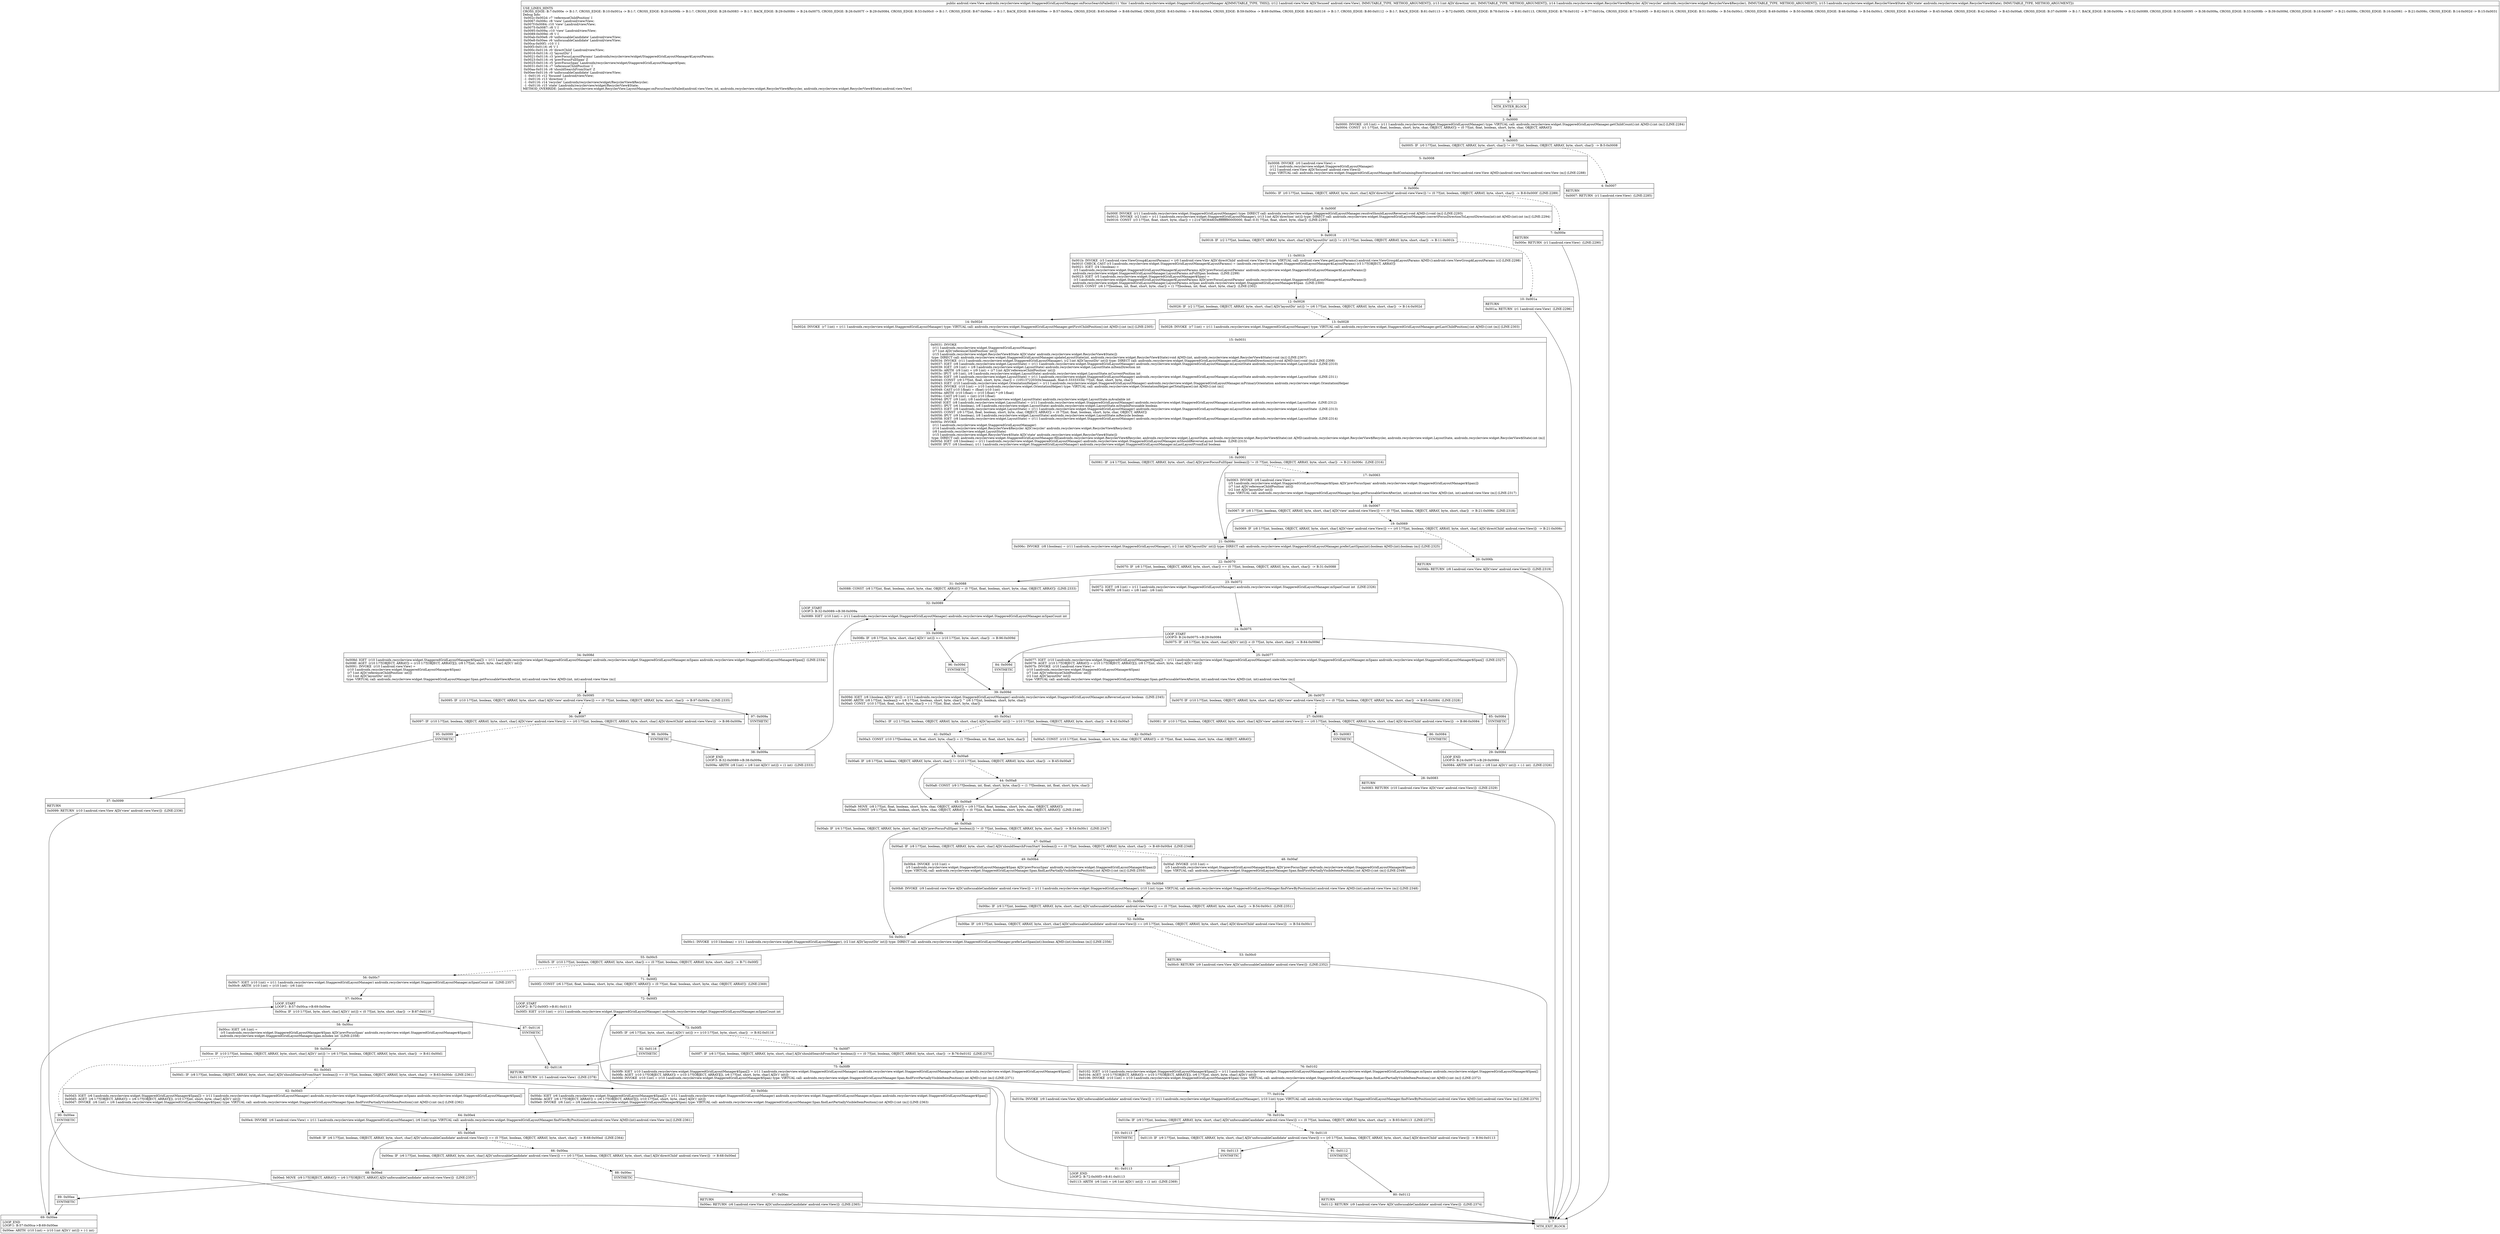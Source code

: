 digraph "CFG forandroidx.recyclerview.widget.StaggeredGridLayoutManager.onFocusSearchFailed(Landroid\/view\/View;ILandroidx\/recyclerview\/widget\/RecyclerView$Recycler;Landroidx\/recyclerview\/widget\/RecyclerView$State;)Landroid\/view\/View;" {
Node_0 [shape=record,label="{0\:\ ?|MTH_ENTER_BLOCK\l}"];
Node_2 [shape=record,label="{2\:\ 0x0000|0x0000: INVOKE  (r0 I:int) = (r11 I:androidx.recyclerview.widget.StaggeredGridLayoutManager) type: VIRTUAL call: androidx.recyclerview.widget.StaggeredGridLayoutManager.getChildCount():int A[MD:():int (m)] (LINE:2284)\l0x0004: CONST  (r1 I:??[int, float, boolean, short, byte, char, OBJECT, ARRAY]) = (0 ??[int, float, boolean, short, byte, char, OBJECT, ARRAY]) \l}"];
Node_3 [shape=record,label="{3\:\ 0x0005|0x0005: IF  (r0 I:??[int, boolean, OBJECT, ARRAY, byte, short, char]) != (0 ??[int, boolean, OBJECT, ARRAY, byte, short, char])  \-\> B:5:0x0008 \l}"];
Node_4 [shape=record,label="{4\:\ 0x0007|RETURN\l|0x0007: RETURN  (r1 I:android.view.View)  (LINE:2285)\l}"];
Node_1 [shape=record,label="{1\:\ ?|MTH_EXIT_BLOCK\l}"];
Node_5 [shape=record,label="{5\:\ 0x0008|0x0008: INVOKE  (r0 I:android.view.View) = \l  (r11 I:androidx.recyclerview.widget.StaggeredGridLayoutManager)\l  (r12 I:android.view.View A[D('focused' android.view.View)])\l type: VIRTUAL call: androidx.recyclerview.widget.StaggeredGridLayoutManager.findContainingItemView(android.view.View):android.view.View A[MD:(android.view.View):android.view.View (m)] (LINE:2288)\l}"];
Node_6 [shape=record,label="{6\:\ 0x000c|0x000c: IF  (r0 I:??[int, boolean, OBJECT, ARRAY, byte, short, char] A[D('directChild' android.view.View)]) != (0 ??[int, boolean, OBJECT, ARRAY, byte, short, char])  \-\> B:8:0x000f  (LINE:2289)\l}"];
Node_7 [shape=record,label="{7\:\ 0x000e|RETURN\l|0x000e: RETURN  (r1 I:android.view.View)  (LINE:2290)\l}"];
Node_8 [shape=record,label="{8\:\ 0x000f|0x000f: INVOKE  (r11 I:androidx.recyclerview.widget.StaggeredGridLayoutManager) type: DIRECT call: androidx.recyclerview.widget.StaggeredGridLayoutManager.resolveShouldLayoutReverse():void A[MD:():void (m)] (LINE:2293)\l0x0012: INVOKE  (r2 I:int) = (r11 I:androidx.recyclerview.widget.StaggeredGridLayoutManager), (r13 I:int A[D('direction' int)]) type: DIRECT call: androidx.recyclerview.widget.StaggeredGridLayoutManager.convertFocusDirectionToLayoutDirection(int):int A[MD:(int):int (m)] (LINE:2294)\l0x0016: CONST  (r3 I:??[int, float, short, byte, char]) = (\-2147483648(0xffffffff80000000, float:\-0.0) ??[int, float, short, byte, char])  (LINE:2295)\l}"];
Node_9 [shape=record,label="{9\:\ 0x0018|0x0018: IF  (r2 I:??[int, boolean, OBJECT, ARRAY, byte, short, char] A[D('layoutDir' int)]) != (r3 I:??[int, boolean, OBJECT, ARRAY, byte, short, char])  \-\> B:11:0x001b \l}"];
Node_10 [shape=record,label="{10\:\ 0x001a|RETURN\l|0x001a: RETURN  (r1 I:android.view.View)  (LINE:2296)\l}"];
Node_11 [shape=record,label="{11\:\ 0x001b|0x001b: INVOKE  (r3 I:android.view.ViewGroup$LayoutParams) = (r0 I:android.view.View A[D('directChild' android.view.View)]) type: VIRTUAL call: android.view.View.getLayoutParams():android.view.ViewGroup$LayoutParams A[MD:():android.view.ViewGroup$LayoutParams (c)] (LINE:2298)\l0x001f: CHECK_CAST (r3 I:androidx.recyclerview.widget.StaggeredGridLayoutManager$LayoutParams) = (androidx.recyclerview.widget.StaggeredGridLayoutManager$LayoutParams) (r3 I:??[OBJECT, ARRAY]) \l0x0021: IGET  (r4 I:boolean) = \l  (r3 I:androidx.recyclerview.widget.StaggeredGridLayoutManager$LayoutParams A[D('prevFocusLayoutParams' androidx.recyclerview.widget.StaggeredGridLayoutManager$LayoutParams)])\l androidx.recyclerview.widget.StaggeredGridLayoutManager.LayoutParams.mFullSpan boolean  (LINE:2299)\l0x0023: IGET  (r5 I:androidx.recyclerview.widget.StaggeredGridLayoutManager$Span) = \l  (r3 I:androidx.recyclerview.widget.StaggeredGridLayoutManager$LayoutParams A[D('prevFocusLayoutParams' androidx.recyclerview.widget.StaggeredGridLayoutManager$LayoutParams)])\l androidx.recyclerview.widget.StaggeredGridLayoutManager.LayoutParams.mSpan androidx.recyclerview.widget.StaggeredGridLayoutManager$Span  (LINE:2300)\l0x0025: CONST  (r6 I:??[boolean, int, float, short, byte, char]) = (1 ??[boolean, int, float, short, byte, char])  (LINE:2302)\l}"];
Node_12 [shape=record,label="{12\:\ 0x0026|0x0026: IF  (r2 I:??[int, boolean, OBJECT, ARRAY, byte, short, char] A[D('layoutDir' int)]) != (r6 I:??[int, boolean, OBJECT, ARRAY, byte, short, char])  \-\> B:14:0x002d \l}"];
Node_13 [shape=record,label="{13\:\ 0x0028|0x0028: INVOKE  (r7 I:int) = (r11 I:androidx.recyclerview.widget.StaggeredGridLayoutManager) type: VIRTUAL call: androidx.recyclerview.widget.StaggeredGridLayoutManager.getLastChildPosition():int A[MD:():int (m)] (LINE:2303)\l}"];
Node_15 [shape=record,label="{15\:\ 0x0031|0x0031: INVOKE  \l  (r11 I:androidx.recyclerview.widget.StaggeredGridLayoutManager)\l  (r7 I:int A[D('referenceChildPosition' int)])\l  (r15 I:androidx.recyclerview.widget.RecyclerView$State A[D('state' androidx.recyclerview.widget.RecyclerView$State)])\l type: DIRECT call: androidx.recyclerview.widget.StaggeredGridLayoutManager.updateLayoutState(int, androidx.recyclerview.widget.RecyclerView$State):void A[MD:(int, androidx.recyclerview.widget.RecyclerView$State):void (m)] (LINE:2307)\l0x0034: INVOKE  (r11 I:androidx.recyclerview.widget.StaggeredGridLayoutManager), (r2 I:int A[D('layoutDir' int)]) type: DIRECT call: androidx.recyclerview.widget.StaggeredGridLayoutManager.setLayoutStateDirection(int):void A[MD:(int):void (m)] (LINE:2308)\l0x0037: IGET  (r8 I:androidx.recyclerview.widget.LayoutState) = (r11 I:androidx.recyclerview.widget.StaggeredGridLayoutManager) androidx.recyclerview.widget.StaggeredGridLayoutManager.mLayoutState androidx.recyclerview.widget.LayoutState  (LINE:2310)\l0x0039: IGET  (r9 I:int) = (r8 I:androidx.recyclerview.widget.LayoutState) androidx.recyclerview.widget.LayoutState.mItemDirection int \l0x003b: ARITH  (r9 I:int) = (r9 I:int) + (r7 I:int A[D('referenceChildPosition' int)]) \l0x003c: IPUT  (r9 I:int), (r8 I:androidx.recyclerview.widget.LayoutState) androidx.recyclerview.widget.LayoutState.mCurrentPosition int \l0x003e: IGET  (r8 I:androidx.recyclerview.widget.LayoutState) = (r11 I:androidx.recyclerview.widget.StaggeredGridLayoutManager) androidx.recyclerview.widget.StaggeredGridLayoutManager.mLayoutState androidx.recyclerview.widget.LayoutState  (LINE:2311)\l0x0040: CONST  (r9 I:??[int, float, short, byte, char]) = (1051372203(0x3eaaaaab, float:0.33333334) ??[int, float, short, byte, char]) \l0x0043: IGET  (r10 I:androidx.recyclerview.widget.OrientationHelper) = (r11 I:androidx.recyclerview.widget.StaggeredGridLayoutManager) androidx.recyclerview.widget.StaggeredGridLayoutManager.mPrimaryOrientation androidx.recyclerview.widget.OrientationHelper \l0x0045: INVOKE  (r10 I:int) = (r10 I:androidx.recyclerview.widget.OrientationHelper) type: VIRTUAL call: androidx.recyclerview.widget.OrientationHelper.getTotalSpace():int A[MD:():int (m)]\l0x0049: CAST (r10 I:float) = (float) (r10 I:int) \l0x004a: ARITH  (r10 I:float) = (r10 I:float) * (r9 I:float) \l0x004c: CAST (r9 I:int) = (int) (r10 I:float) \l0x004d: IPUT  (r9 I:int), (r8 I:androidx.recyclerview.widget.LayoutState) androidx.recyclerview.widget.LayoutState.mAvailable int \l0x004f: IGET  (r8 I:androidx.recyclerview.widget.LayoutState) = (r11 I:androidx.recyclerview.widget.StaggeredGridLayoutManager) androidx.recyclerview.widget.StaggeredGridLayoutManager.mLayoutState androidx.recyclerview.widget.LayoutState  (LINE:2312)\l0x0051: IPUT  (r6 I:boolean), (r8 I:androidx.recyclerview.widget.LayoutState) androidx.recyclerview.widget.LayoutState.mStopInFocusable boolean \l0x0053: IGET  (r8 I:androidx.recyclerview.widget.LayoutState) = (r11 I:androidx.recyclerview.widget.StaggeredGridLayoutManager) androidx.recyclerview.widget.StaggeredGridLayoutManager.mLayoutState androidx.recyclerview.widget.LayoutState  (LINE:2313)\l0x0055: CONST  (r9 I:??[int, float, boolean, short, byte, char, OBJECT, ARRAY]) = (0 ??[int, float, boolean, short, byte, char, OBJECT, ARRAY]) \l0x0056: IPUT  (r9 I:boolean), (r8 I:androidx.recyclerview.widget.LayoutState) androidx.recyclerview.widget.LayoutState.mRecycle boolean \l0x0058: IGET  (r8 I:androidx.recyclerview.widget.LayoutState) = (r11 I:androidx.recyclerview.widget.StaggeredGridLayoutManager) androidx.recyclerview.widget.StaggeredGridLayoutManager.mLayoutState androidx.recyclerview.widget.LayoutState  (LINE:2314)\l0x005a: INVOKE  \l  (r11 I:androidx.recyclerview.widget.StaggeredGridLayoutManager)\l  (r14 I:androidx.recyclerview.widget.RecyclerView$Recycler A[D('recycler' androidx.recyclerview.widget.RecyclerView$Recycler)])\l  (r8 I:androidx.recyclerview.widget.LayoutState)\l  (r15 I:androidx.recyclerview.widget.RecyclerView$State A[D('state' androidx.recyclerview.widget.RecyclerView$State)])\l type: DIRECT call: androidx.recyclerview.widget.StaggeredGridLayoutManager.fill(androidx.recyclerview.widget.RecyclerView$Recycler, androidx.recyclerview.widget.LayoutState, androidx.recyclerview.widget.RecyclerView$State):int A[MD:(androidx.recyclerview.widget.RecyclerView$Recycler, androidx.recyclerview.widget.LayoutState, androidx.recyclerview.widget.RecyclerView$State):int (m)]\l0x005d: IGET  (r8 I:boolean) = (r11 I:androidx.recyclerview.widget.StaggeredGridLayoutManager) androidx.recyclerview.widget.StaggeredGridLayoutManager.mShouldReverseLayout boolean  (LINE:2315)\l0x005f: IPUT  (r8 I:boolean), (r11 I:androidx.recyclerview.widget.StaggeredGridLayoutManager) androidx.recyclerview.widget.StaggeredGridLayoutManager.mLastLayoutFromEnd boolean \l}"];
Node_16 [shape=record,label="{16\:\ 0x0061|0x0061: IF  (r4 I:??[int, boolean, OBJECT, ARRAY, byte, short, char] A[D('prevFocusFullSpan' boolean)]) != (0 ??[int, boolean, OBJECT, ARRAY, byte, short, char])  \-\> B:21:0x006c  (LINE:2316)\l}"];
Node_17 [shape=record,label="{17\:\ 0x0063|0x0063: INVOKE  (r8 I:android.view.View) = \l  (r5 I:androidx.recyclerview.widget.StaggeredGridLayoutManager$Span A[D('prevFocusSpan' androidx.recyclerview.widget.StaggeredGridLayoutManager$Span)])\l  (r7 I:int A[D('referenceChildPosition' int)])\l  (r2 I:int A[D('layoutDir' int)])\l type: VIRTUAL call: androidx.recyclerview.widget.StaggeredGridLayoutManager.Span.getFocusableViewAfter(int, int):android.view.View A[MD:(int, int):android.view.View (m)] (LINE:2317)\l}"];
Node_18 [shape=record,label="{18\:\ 0x0067|0x0067: IF  (r8 I:??[int, boolean, OBJECT, ARRAY, byte, short, char] A[D('view' android.view.View)]) == (0 ??[int, boolean, OBJECT, ARRAY, byte, short, char])  \-\> B:21:0x006c  (LINE:2318)\l}"];
Node_19 [shape=record,label="{19\:\ 0x0069|0x0069: IF  (r8 I:??[int, boolean, OBJECT, ARRAY, byte, short, char] A[D('view' android.view.View)]) == (r0 I:??[int, boolean, OBJECT, ARRAY, byte, short, char] A[D('directChild' android.view.View)])  \-\> B:21:0x006c \l}"];
Node_20 [shape=record,label="{20\:\ 0x006b|RETURN\l|0x006b: RETURN  (r8 I:android.view.View A[D('view' android.view.View)])  (LINE:2319)\l}"];
Node_21 [shape=record,label="{21\:\ 0x006c|0x006c: INVOKE  (r8 I:boolean) = (r11 I:androidx.recyclerview.widget.StaggeredGridLayoutManager), (r2 I:int A[D('layoutDir' int)]) type: DIRECT call: androidx.recyclerview.widget.StaggeredGridLayoutManager.preferLastSpan(int):boolean A[MD:(int):boolean (m)] (LINE:2325)\l}"];
Node_22 [shape=record,label="{22\:\ 0x0070|0x0070: IF  (r8 I:??[int, boolean, OBJECT, ARRAY, byte, short, char]) == (0 ??[int, boolean, OBJECT, ARRAY, byte, short, char])  \-\> B:31:0x0088 \l}"];
Node_23 [shape=record,label="{23\:\ 0x0072|0x0072: IGET  (r8 I:int) = (r11 I:androidx.recyclerview.widget.StaggeredGridLayoutManager) androidx.recyclerview.widget.StaggeredGridLayoutManager.mSpanCount int  (LINE:2326)\l0x0074: ARITH  (r8 I:int) = (r8 I:int) \- (r6 I:int) \l}"];
Node_24 [shape=record,label="{24\:\ 0x0075|LOOP_START\lLOOP:0: B:24:0x0075\-\>B:29:0x0084\l|0x0075: IF  (r8 I:??[int, byte, short, char] A[D('i' int)]) \< (0 ??[int, byte, short, char])  \-\> B:84:0x009d \l}"];
Node_25 [shape=record,label="{25\:\ 0x0077|0x0077: IGET  (r10 I:androidx.recyclerview.widget.StaggeredGridLayoutManager$Span[]) = (r11 I:androidx.recyclerview.widget.StaggeredGridLayoutManager) androidx.recyclerview.widget.StaggeredGridLayoutManager.mSpans androidx.recyclerview.widget.StaggeredGridLayoutManager$Span[]  (LINE:2327)\l0x0079: AGET  (r10 I:??[OBJECT, ARRAY]) = (r10 I:??[OBJECT, ARRAY][]), (r8 I:??[int, short, byte, char] A[D('i' int)]) \l0x007b: INVOKE  (r10 I:android.view.View) = \l  (r10 I:androidx.recyclerview.widget.StaggeredGridLayoutManager$Span)\l  (r7 I:int A[D('referenceChildPosition' int)])\l  (r2 I:int A[D('layoutDir' int)])\l type: VIRTUAL call: androidx.recyclerview.widget.StaggeredGridLayoutManager.Span.getFocusableViewAfter(int, int):android.view.View A[MD:(int, int):android.view.View (m)]\l}"];
Node_26 [shape=record,label="{26\:\ 0x007f|0x007f: IF  (r10 I:??[int, boolean, OBJECT, ARRAY, byte, short, char] A[D('view' android.view.View)]) == (0 ??[int, boolean, OBJECT, ARRAY, byte, short, char])  \-\> B:85:0x0084  (LINE:2328)\l}"];
Node_27 [shape=record,label="{27\:\ 0x0081|0x0081: IF  (r10 I:??[int, boolean, OBJECT, ARRAY, byte, short, char] A[D('view' android.view.View)]) == (r0 I:??[int, boolean, OBJECT, ARRAY, byte, short, char] A[D('directChild' android.view.View)])  \-\> B:86:0x0084 \l}"];
Node_83 [shape=record,label="{83\:\ 0x0083|SYNTHETIC\l}"];
Node_28 [shape=record,label="{28\:\ 0x0083|RETURN\l|0x0083: RETURN  (r10 I:android.view.View A[D('view' android.view.View)])  (LINE:2329)\l}"];
Node_86 [shape=record,label="{86\:\ 0x0084|SYNTHETIC\l}"];
Node_29 [shape=record,label="{29\:\ 0x0084|LOOP_END\lLOOP:0: B:24:0x0075\-\>B:29:0x0084\l|0x0084: ARITH  (r8 I:int) = (r8 I:int A[D('i' int)]) + (\-1 int)  (LINE:2326)\l}"];
Node_85 [shape=record,label="{85\:\ 0x0084|SYNTHETIC\l}"];
Node_84 [shape=record,label="{84\:\ 0x009d|SYNTHETIC\l}"];
Node_39 [shape=record,label="{39\:\ 0x009d|0x009d: IGET  (r8 I:boolean A[D('i' int)]) = (r11 I:androidx.recyclerview.widget.StaggeredGridLayoutManager) androidx.recyclerview.widget.StaggeredGridLayoutManager.mReverseLayout boolean  (LINE:2345)\l0x009f: ARITH  (r8 I:??[int, boolean]) = (r8 I:??[int, boolean, short, byte, char]) ^ (r6 I:??[int, boolean, short, byte, char]) \l0x00a0: CONST  (r10 I:??[int, float, short, byte, char]) = (\-1 ??[int, float, short, byte, char]) \l}"];
Node_40 [shape=record,label="{40\:\ 0x00a1|0x00a1: IF  (r2 I:??[int, boolean, OBJECT, ARRAY, byte, short, char] A[D('layoutDir' int)]) != (r10 I:??[int, boolean, OBJECT, ARRAY, byte, short, char])  \-\> B:42:0x00a5 \l}"];
Node_41 [shape=record,label="{41\:\ 0x00a3|0x00a3: CONST  (r10 I:??[boolean, int, float, short, byte, char]) = (1 ??[boolean, int, float, short, byte, char]) \l}"];
Node_43 [shape=record,label="{43\:\ 0x00a6|0x00a6: IF  (r8 I:??[int, boolean, OBJECT, ARRAY, byte, short, char]) != (r10 I:??[int, boolean, OBJECT, ARRAY, byte, short, char])  \-\> B:45:0x00a9 \l}"];
Node_44 [shape=record,label="{44\:\ 0x00a8|0x00a8: CONST  (r9 I:??[boolean, int, float, short, byte, char]) = (1 ??[boolean, int, float, short, byte, char]) \l}"];
Node_45 [shape=record,label="{45\:\ 0x00a9|0x00a9: MOVE  (r8 I:??[int, float, boolean, short, byte, char, OBJECT, ARRAY]) = (r9 I:??[int, float, boolean, short, byte, char, OBJECT, ARRAY]) \l0x00aa: CONST  (r9 I:??[int, float, boolean, short, byte, char, OBJECT, ARRAY]) = (0 ??[int, float, boolean, short, byte, char, OBJECT, ARRAY])  (LINE:2346)\l}"];
Node_46 [shape=record,label="{46\:\ 0x00ab|0x00ab: IF  (r4 I:??[int, boolean, OBJECT, ARRAY, byte, short, char] A[D('prevFocusFullSpan' boolean)]) != (0 ??[int, boolean, OBJECT, ARRAY, byte, short, char])  \-\> B:54:0x00c1  (LINE:2347)\l}"];
Node_47 [shape=record,label="{47\:\ 0x00ad|0x00ad: IF  (r8 I:??[int, boolean, OBJECT, ARRAY, byte, short, char] A[D('shouldSearchFromStart' boolean)]) == (0 ??[int, boolean, OBJECT, ARRAY, byte, short, char])  \-\> B:49:0x00b4  (LINE:2348)\l}"];
Node_48 [shape=record,label="{48\:\ 0x00af|0x00af: INVOKE  (r10 I:int) = \l  (r5 I:androidx.recyclerview.widget.StaggeredGridLayoutManager$Span A[D('prevFocusSpan' androidx.recyclerview.widget.StaggeredGridLayoutManager$Span)])\l type: VIRTUAL call: androidx.recyclerview.widget.StaggeredGridLayoutManager.Span.findFirstPartiallyVisibleItemPosition():int A[MD:():int (m)] (LINE:2349)\l}"];
Node_50 [shape=record,label="{50\:\ 0x00b8|0x00b8: INVOKE  (r9 I:android.view.View A[D('unfocusableCandidate' android.view.View)]) = (r11 I:androidx.recyclerview.widget.StaggeredGridLayoutManager), (r10 I:int) type: VIRTUAL call: androidx.recyclerview.widget.StaggeredGridLayoutManager.findViewByPosition(int):android.view.View A[MD:(int):android.view.View (m)] (LINE:2348)\l}"];
Node_51 [shape=record,label="{51\:\ 0x00bc|0x00bc: IF  (r9 I:??[int, boolean, OBJECT, ARRAY, byte, short, char] A[D('unfocusableCandidate' android.view.View)]) == (0 ??[int, boolean, OBJECT, ARRAY, byte, short, char])  \-\> B:54:0x00c1  (LINE:2351)\l}"];
Node_52 [shape=record,label="{52\:\ 0x00be|0x00be: IF  (r9 I:??[int, boolean, OBJECT, ARRAY, byte, short, char] A[D('unfocusableCandidate' android.view.View)]) == (r0 I:??[int, boolean, OBJECT, ARRAY, byte, short, char] A[D('directChild' android.view.View)])  \-\> B:54:0x00c1 \l}"];
Node_53 [shape=record,label="{53\:\ 0x00c0|RETURN\l|0x00c0: RETURN  (r9 I:android.view.View A[D('unfocusableCandidate' android.view.View)])  (LINE:2352)\l}"];
Node_49 [shape=record,label="{49\:\ 0x00b4|0x00b4: INVOKE  (r10 I:int) = \l  (r5 I:androidx.recyclerview.widget.StaggeredGridLayoutManager$Span A[D('prevFocusSpan' androidx.recyclerview.widget.StaggeredGridLayoutManager$Span)])\l type: VIRTUAL call: androidx.recyclerview.widget.StaggeredGridLayoutManager.Span.findLastPartiallyVisibleItemPosition():int A[MD:():int (m)] (LINE:2350)\l}"];
Node_54 [shape=record,label="{54\:\ 0x00c1|0x00c1: INVOKE  (r10 I:boolean) = (r11 I:androidx.recyclerview.widget.StaggeredGridLayoutManager), (r2 I:int A[D('layoutDir' int)]) type: DIRECT call: androidx.recyclerview.widget.StaggeredGridLayoutManager.preferLastSpan(int):boolean A[MD:(int):boolean (m)] (LINE:2356)\l}"];
Node_55 [shape=record,label="{55\:\ 0x00c5|0x00c5: IF  (r10 I:??[int, boolean, OBJECT, ARRAY, byte, short, char]) == (0 ??[int, boolean, OBJECT, ARRAY, byte, short, char])  \-\> B:71:0x00f2 \l}"];
Node_56 [shape=record,label="{56\:\ 0x00c7|0x00c7: IGET  (r10 I:int) = (r11 I:androidx.recyclerview.widget.StaggeredGridLayoutManager) androidx.recyclerview.widget.StaggeredGridLayoutManager.mSpanCount int  (LINE:2357)\l0x00c9: ARITH  (r10 I:int) = (r10 I:int) \- (r6 I:int) \l}"];
Node_57 [shape=record,label="{57\:\ 0x00ca|LOOP_START\lLOOP:1: B:57:0x00ca\-\>B:69:0x00ee\l|0x00ca: IF  (r10 I:??[int, byte, short, char] A[D('i' int)]) \< (0 ??[int, byte, short, char])  \-\> B:87:0x0116 \l}"];
Node_58 [shape=record,label="{58\:\ 0x00cc|0x00cc: IGET  (r6 I:int) = \l  (r5 I:androidx.recyclerview.widget.StaggeredGridLayoutManager$Span A[D('prevFocusSpan' androidx.recyclerview.widget.StaggeredGridLayoutManager$Span)])\l androidx.recyclerview.widget.StaggeredGridLayoutManager.Span.mIndex int  (LINE:2358)\l}"];
Node_59 [shape=record,label="{59\:\ 0x00ce|0x00ce: IF  (r10 I:??[int, boolean, OBJECT, ARRAY, byte, short, char] A[D('i' int)]) != (r6 I:??[int, boolean, OBJECT, ARRAY, byte, short, char])  \-\> B:61:0x00d1 \l}"];
Node_61 [shape=record,label="{61\:\ 0x00d1|0x00d1: IF  (r8 I:??[int, boolean, OBJECT, ARRAY, byte, short, char] A[D('shouldSearchFromStart' boolean)]) == (0 ??[int, boolean, OBJECT, ARRAY, byte, short, char])  \-\> B:63:0x00dc  (LINE:2361)\l}"];
Node_62 [shape=record,label="{62\:\ 0x00d3|0x00d3: IGET  (r6 I:androidx.recyclerview.widget.StaggeredGridLayoutManager$Span[]) = (r11 I:androidx.recyclerview.widget.StaggeredGridLayoutManager) androidx.recyclerview.widget.StaggeredGridLayoutManager.mSpans androidx.recyclerview.widget.StaggeredGridLayoutManager$Span[] \l0x00d5: AGET  (r6 I:??[OBJECT, ARRAY]) = (r6 I:??[OBJECT, ARRAY][]), (r10 I:??[int, short, byte, char] A[D('i' int)]) \l0x00d7: INVOKE  (r6 I:int) = (r6 I:androidx.recyclerview.widget.StaggeredGridLayoutManager$Span) type: VIRTUAL call: androidx.recyclerview.widget.StaggeredGridLayoutManager.Span.findFirstPartiallyVisibleItemPosition():int A[MD:():int (m)] (LINE:2362)\l}"];
Node_64 [shape=record,label="{64\:\ 0x00e4|0x00e4: INVOKE  (r6 I:android.view.View) = (r11 I:androidx.recyclerview.widget.StaggeredGridLayoutManager), (r6 I:int) type: VIRTUAL call: androidx.recyclerview.widget.StaggeredGridLayoutManager.findViewByPosition(int):android.view.View A[MD:(int):android.view.View (m)] (LINE:2361)\l}"];
Node_65 [shape=record,label="{65\:\ 0x00e8|0x00e8: IF  (r6 I:??[int, boolean, OBJECT, ARRAY, byte, short, char] A[D('unfocusableCandidate' android.view.View)]) == (0 ??[int, boolean, OBJECT, ARRAY, byte, short, char])  \-\> B:68:0x00ed  (LINE:2364)\l}"];
Node_66 [shape=record,label="{66\:\ 0x00ea|0x00ea: IF  (r6 I:??[int, boolean, OBJECT, ARRAY, byte, short, char] A[D('unfocusableCandidate' android.view.View)]) == (r0 I:??[int, boolean, OBJECT, ARRAY, byte, short, char] A[D('directChild' android.view.View)])  \-\> B:68:0x00ed \l}"];
Node_88 [shape=record,label="{88\:\ 0x00ec|SYNTHETIC\l}"];
Node_67 [shape=record,label="{67\:\ 0x00ec|RETURN\l|0x00ec: RETURN  (r6 I:android.view.View A[D('unfocusableCandidate' android.view.View)])  (LINE:2365)\l}"];
Node_68 [shape=record,label="{68\:\ 0x00ed|0x00ed: MOVE  (r9 I:??[OBJECT, ARRAY]) = (r6 I:??[OBJECT, ARRAY] A[D('unfocusableCandidate' android.view.View)])  (LINE:2357)\l}"];
Node_89 [shape=record,label="{89\:\ 0x00ee|SYNTHETIC\l}"];
Node_69 [shape=record,label="{69\:\ 0x00ee|LOOP_END\lLOOP:1: B:57:0x00ca\-\>B:69:0x00ee\l|0x00ee: ARITH  (r10 I:int) = (r10 I:int A[D('i' int)]) + (\-1 int) \l}"];
Node_63 [shape=record,label="{63\:\ 0x00dc|0x00dc: IGET  (r6 I:androidx.recyclerview.widget.StaggeredGridLayoutManager$Span[]) = (r11 I:androidx.recyclerview.widget.StaggeredGridLayoutManager) androidx.recyclerview.widget.StaggeredGridLayoutManager.mSpans androidx.recyclerview.widget.StaggeredGridLayoutManager$Span[] \l0x00de: AGET  (r6 I:??[OBJECT, ARRAY]) = (r6 I:??[OBJECT, ARRAY][]), (r10 I:??[int, short, byte, char] A[D('i' int)]) \l0x00e0: INVOKE  (r6 I:int) = (r6 I:androidx.recyclerview.widget.StaggeredGridLayoutManager$Span) type: VIRTUAL call: androidx.recyclerview.widget.StaggeredGridLayoutManager.Span.findLastPartiallyVisibleItemPosition():int A[MD:():int (m)] (LINE:2363)\l}"];
Node_90 [shape=record,label="{90\:\ 0x00ee|SYNTHETIC\l}"];
Node_87 [shape=record,label="{87\:\ 0x0116|SYNTHETIC\l}"];
Node_82 [shape=record,label="{82\:\ 0x0116|RETURN\l|0x0116: RETURN  (r1 I:android.view.View)  (LINE:2378)\l}"];
Node_71 [shape=record,label="{71\:\ 0x00f2|0x00f2: CONST  (r6 I:??[int, float, boolean, short, byte, char, OBJECT, ARRAY]) = (0 ??[int, float, boolean, short, byte, char, OBJECT, ARRAY])  (LINE:2369)\l}"];
Node_72 [shape=record,label="{72\:\ 0x00f3|LOOP_START\lLOOP:2: B:72:0x00f3\-\>B:81:0x0113\l|0x00f3: IGET  (r10 I:int) = (r11 I:androidx.recyclerview.widget.StaggeredGridLayoutManager) androidx.recyclerview.widget.StaggeredGridLayoutManager.mSpanCount int \l}"];
Node_73 [shape=record,label="{73\:\ 0x00f5|0x00f5: IF  (r6 I:??[int, byte, short, char] A[D('i' int)]) \>= (r10 I:??[int, byte, short, char])  \-\> B:92:0x0116 \l}"];
Node_74 [shape=record,label="{74\:\ 0x00f7|0x00f7: IF  (r8 I:??[int, boolean, OBJECT, ARRAY, byte, short, char] A[D('shouldSearchFromStart' boolean)]) == (0 ??[int, boolean, OBJECT, ARRAY, byte, short, char])  \-\> B:76:0x0102  (LINE:2370)\l}"];
Node_75 [shape=record,label="{75\:\ 0x00f9|0x00f9: IGET  (r10 I:androidx.recyclerview.widget.StaggeredGridLayoutManager$Span[]) = (r11 I:androidx.recyclerview.widget.StaggeredGridLayoutManager) androidx.recyclerview.widget.StaggeredGridLayoutManager.mSpans androidx.recyclerview.widget.StaggeredGridLayoutManager$Span[] \l0x00fb: AGET  (r10 I:??[OBJECT, ARRAY]) = (r10 I:??[OBJECT, ARRAY][]), (r6 I:??[int, short, byte, char] A[D('i' int)]) \l0x00fd: INVOKE  (r10 I:int) = (r10 I:androidx.recyclerview.widget.StaggeredGridLayoutManager$Span) type: VIRTUAL call: androidx.recyclerview.widget.StaggeredGridLayoutManager.Span.findFirstPartiallyVisibleItemPosition():int A[MD:():int (m)] (LINE:2371)\l}"];
Node_77 [shape=record,label="{77\:\ 0x010a|0x010a: INVOKE  (r9 I:android.view.View A[D('unfocusableCandidate' android.view.View)]) = (r11 I:androidx.recyclerview.widget.StaggeredGridLayoutManager), (r10 I:int) type: VIRTUAL call: androidx.recyclerview.widget.StaggeredGridLayoutManager.findViewByPosition(int):android.view.View A[MD:(int):android.view.View (m)] (LINE:2370)\l}"];
Node_78 [shape=record,label="{78\:\ 0x010e|0x010e: IF  (r9 I:??[int, boolean, OBJECT, ARRAY, byte, short, char] A[D('unfocusableCandidate' android.view.View)]) == (0 ??[int, boolean, OBJECT, ARRAY, byte, short, char])  \-\> B:93:0x0113  (LINE:2373)\l}"];
Node_79 [shape=record,label="{79\:\ 0x0110|0x0110: IF  (r9 I:??[int, boolean, OBJECT, ARRAY, byte, short, char] A[D('unfocusableCandidate' android.view.View)]) == (r0 I:??[int, boolean, OBJECT, ARRAY, byte, short, char] A[D('directChild' android.view.View)])  \-\> B:94:0x0113 \l}"];
Node_91 [shape=record,label="{91\:\ 0x0112|SYNTHETIC\l}"];
Node_80 [shape=record,label="{80\:\ 0x0112|RETURN\l|0x0112: RETURN  (r9 I:android.view.View A[D('unfocusableCandidate' android.view.View)])  (LINE:2374)\l}"];
Node_94 [shape=record,label="{94\:\ 0x0113|SYNTHETIC\l}"];
Node_81 [shape=record,label="{81\:\ 0x0113|LOOP_END\lLOOP:2: B:72:0x00f3\-\>B:81:0x0113\l|0x0113: ARITH  (r6 I:int) = (r6 I:int A[D('i' int)]) + (1 int)  (LINE:2369)\l}"];
Node_93 [shape=record,label="{93\:\ 0x0113|SYNTHETIC\l}"];
Node_76 [shape=record,label="{76\:\ 0x0102|0x0102: IGET  (r10 I:androidx.recyclerview.widget.StaggeredGridLayoutManager$Span[]) = (r11 I:androidx.recyclerview.widget.StaggeredGridLayoutManager) androidx.recyclerview.widget.StaggeredGridLayoutManager.mSpans androidx.recyclerview.widget.StaggeredGridLayoutManager$Span[] \l0x0104: AGET  (r10 I:??[OBJECT, ARRAY]) = (r10 I:??[OBJECT, ARRAY][]), (r6 I:??[int, short, byte, char] A[D('i' int)]) \l0x0106: INVOKE  (r10 I:int) = (r10 I:androidx.recyclerview.widget.StaggeredGridLayoutManager$Span) type: VIRTUAL call: androidx.recyclerview.widget.StaggeredGridLayoutManager.Span.findLastPartiallyVisibleItemPosition():int A[MD:():int (m)] (LINE:2372)\l}"];
Node_92 [shape=record,label="{92\:\ 0x0116|SYNTHETIC\l}"];
Node_42 [shape=record,label="{42\:\ 0x00a5|0x00a5: CONST  (r10 I:??[int, float, boolean, short, byte, char, OBJECT, ARRAY]) = (0 ??[int, float, boolean, short, byte, char, OBJECT, ARRAY]) \l}"];
Node_31 [shape=record,label="{31\:\ 0x0088|0x0088: CONST  (r8 I:??[int, float, boolean, short, byte, char, OBJECT, ARRAY]) = (0 ??[int, float, boolean, short, byte, char, OBJECT, ARRAY])  (LINE:2333)\l}"];
Node_32 [shape=record,label="{32\:\ 0x0089|LOOP_START\lLOOP:3: B:32:0x0089\-\>B:38:0x009a\l|0x0089: IGET  (r10 I:int) = (r11 I:androidx.recyclerview.widget.StaggeredGridLayoutManager) androidx.recyclerview.widget.StaggeredGridLayoutManager.mSpanCount int \l}"];
Node_33 [shape=record,label="{33\:\ 0x008b|0x008b: IF  (r8 I:??[int, byte, short, char] A[D('i' int)]) \>= (r10 I:??[int, byte, short, char])  \-\> B:96:0x009d \l}"];
Node_34 [shape=record,label="{34\:\ 0x008d|0x008d: IGET  (r10 I:androidx.recyclerview.widget.StaggeredGridLayoutManager$Span[]) = (r11 I:androidx.recyclerview.widget.StaggeredGridLayoutManager) androidx.recyclerview.widget.StaggeredGridLayoutManager.mSpans androidx.recyclerview.widget.StaggeredGridLayoutManager$Span[]  (LINE:2334)\l0x008f: AGET  (r10 I:??[OBJECT, ARRAY]) = (r10 I:??[OBJECT, ARRAY][]), (r8 I:??[int, short, byte, char] A[D('i' int)]) \l0x0091: INVOKE  (r10 I:android.view.View) = \l  (r10 I:androidx.recyclerview.widget.StaggeredGridLayoutManager$Span)\l  (r7 I:int A[D('referenceChildPosition' int)])\l  (r2 I:int A[D('layoutDir' int)])\l type: VIRTUAL call: androidx.recyclerview.widget.StaggeredGridLayoutManager.Span.getFocusableViewAfter(int, int):android.view.View A[MD:(int, int):android.view.View (m)]\l}"];
Node_35 [shape=record,label="{35\:\ 0x0095|0x0095: IF  (r10 I:??[int, boolean, OBJECT, ARRAY, byte, short, char] A[D('view' android.view.View)]) == (0 ??[int, boolean, OBJECT, ARRAY, byte, short, char])  \-\> B:97:0x009a  (LINE:2335)\l}"];
Node_36 [shape=record,label="{36\:\ 0x0097|0x0097: IF  (r10 I:??[int, boolean, OBJECT, ARRAY, byte, short, char] A[D('view' android.view.View)]) == (r0 I:??[int, boolean, OBJECT, ARRAY, byte, short, char] A[D('directChild' android.view.View)])  \-\> B:98:0x009a \l}"];
Node_95 [shape=record,label="{95\:\ 0x0099|SYNTHETIC\l}"];
Node_37 [shape=record,label="{37\:\ 0x0099|RETURN\l|0x0099: RETURN  (r10 I:android.view.View A[D('view' android.view.View)])  (LINE:2336)\l}"];
Node_98 [shape=record,label="{98\:\ 0x009a|SYNTHETIC\l}"];
Node_38 [shape=record,label="{38\:\ 0x009a|LOOP_END\lLOOP:3: B:32:0x0089\-\>B:38:0x009a\l|0x009a: ARITH  (r8 I:int) = (r8 I:int A[D('i' int)]) + (1 int)  (LINE:2333)\l}"];
Node_97 [shape=record,label="{97\:\ 0x009a|SYNTHETIC\l}"];
Node_96 [shape=record,label="{96\:\ 0x009d|SYNTHETIC\l}"];
Node_14 [shape=record,label="{14\:\ 0x002d|0x002d: INVOKE  (r7 I:int) = (r11 I:androidx.recyclerview.widget.StaggeredGridLayoutManager) type: VIRTUAL call: androidx.recyclerview.widget.StaggeredGridLayoutManager.getFirstChildPosition():int A[MD:():int (m)] (LINE:2305)\l}"];
MethodNode[shape=record,label="{public android.view.View androidx.recyclerview.widget.StaggeredGridLayoutManager.onFocusSearchFailed((r11 'this' I:androidx.recyclerview.widget.StaggeredGridLayoutManager A[IMMUTABLE_TYPE, THIS]), (r12 I:android.view.View A[D('focused' android.view.View), IMMUTABLE_TYPE, METHOD_ARGUMENT]), (r13 I:int A[D('direction' int), IMMUTABLE_TYPE, METHOD_ARGUMENT]), (r14 I:androidx.recyclerview.widget.RecyclerView$Recycler A[D('recycler' androidx.recyclerview.widget.RecyclerView$Recycler), IMMUTABLE_TYPE, METHOD_ARGUMENT]), (r15 I:androidx.recyclerview.widget.RecyclerView$State A[D('state' androidx.recyclerview.widget.RecyclerView$State), IMMUTABLE_TYPE, METHOD_ARGUMENT]))  | USE_LINES_HINTS\lCROSS_EDGE: B:7:0x000e \-\> B:1:?, CROSS_EDGE: B:10:0x001a \-\> B:1:?, CROSS_EDGE: B:20:0x006b \-\> B:1:?, CROSS_EDGE: B:28:0x0083 \-\> B:1:?, BACK_EDGE: B:29:0x0084 \-\> B:24:0x0075, CROSS_EDGE: B:26:0x007f \-\> B:29:0x0084, CROSS_EDGE: B:53:0x00c0 \-\> B:1:?, CROSS_EDGE: B:67:0x00ec \-\> B:1:?, BACK_EDGE: B:69:0x00ee \-\> B:57:0x00ca, CROSS_EDGE: B:65:0x00e8 \-\> B:68:0x00ed, CROSS_EDGE: B:63:0x00dc \-\> B:64:0x00e4, CROSS_EDGE: B:59:0x00ce \-\> B:69:0x00ee, CROSS_EDGE: B:82:0x0116 \-\> B:1:?, CROSS_EDGE: B:80:0x0112 \-\> B:1:?, BACK_EDGE: B:81:0x0113 \-\> B:72:0x00f3, CROSS_EDGE: B:78:0x010e \-\> B:81:0x0113, CROSS_EDGE: B:76:0x0102 \-\> B:77:0x010a, CROSS_EDGE: B:73:0x00f5 \-\> B:82:0x0116, CROSS_EDGE: B:51:0x00bc \-\> B:54:0x00c1, CROSS_EDGE: B:49:0x00b4 \-\> B:50:0x00b8, CROSS_EDGE: B:46:0x00ab \-\> B:54:0x00c1, CROSS_EDGE: B:43:0x00a6 \-\> B:45:0x00a9, CROSS_EDGE: B:42:0x00a5 \-\> B:43:0x00a6, CROSS_EDGE: B:37:0x0099 \-\> B:1:?, BACK_EDGE: B:38:0x009a \-\> B:32:0x0089, CROSS_EDGE: B:35:0x0095 \-\> B:38:0x009a, CROSS_EDGE: B:33:0x008b \-\> B:39:0x009d, CROSS_EDGE: B:18:0x0067 \-\> B:21:0x006c, CROSS_EDGE: B:16:0x0061 \-\> B:21:0x006c, CROSS_EDGE: B:14:0x002d \-\> B:15:0x0031\lDebug Info:\l  0x002c\-0x002d: r7 'referenceChildPosition' I\l  0x0067\-0x006c: r8 'view' Landroid\/view\/View;\l  0x007f\-0x0084: r10 'view' Landroid\/view\/View;\l  0x0075\-0x0087: r8 'i' I\l  0x0095\-0x009a: r10 'view' Landroid\/view\/View;\l  0x0089\-0x009d: r8 'i' I\l  0x00ab\-0x00e8: r9 'unfocusableCandidate' Landroid\/view\/View;\l  0x00e8\-0x00ee: r6 'unfocusableCandidate' Landroid\/view\/View;\l  0x00ca\-0x00f1: r10 'i' I\l  0x00f3\-0x0116: r6 'i' I\l  0x000c\-0x0116: r0 'directChild' Landroid\/view\/View;\l  0x0016\-0x0116: r2 'layoutDir' I\l  0x0021\-0x0116: r3 'prevFocusLayoutParams' Landroidx\/recyclerview\/widget\/StaggeredGridLayoutManager$LayoutParams;\l  0x0023\-0x0116: r4 'prevFocusFullSpan' Z\l  0x0025\-0x0116: r5 'prevFocusSpan' Landroidx\/recyclerview\/widget\/StaggeredGridLayoutManager$Span;\l  0x0031\-0x0116: r7 'referenceChildPosition' I\l  0x00aa\-0x0116: r8 'shouldSearchFromStart' Z\l  0x00ee\-0x0116: r9 'unfocusableCandidate' Landroid\/view\/View;\l  \-1 \-0x0116: r12 'focused' Landroid\/view\/View;\l  \-1 \-0x0116: r13 'direction' I\l  \-1 \-0x0116: r14 'recycler' Landroidx\/recyclerview\/widget\/RecyclerView$Recycler;\l  \-1 \-0x0116: r15 'state' Landroidx\/recyclerview\/widget\/RecyclerView$State;\lMETHOD_OVERRIDE: [androidx.recyclerview.widget.RecyclerView.LayoutManager.onFocusSearchFailed(android.view.View, int, androidx.recyclerview.widget.RecyclerView$Recycler, androidx.recyclerview.widget.RecyclerView$State):android.view.View]\l}"];
MethodNode -> Node_0;Node_0 -> Node_2;
Node_2 -> Node_3;
Node_3 -> Node_4[style=dashed];
Node_3 -> Node_5;
Node_4 -> Node_1;
Node_5 -> Node_6;
Node_6 -> Node_7[style=dashed];
Node_6 -> Node_8;
Node_7 -> Node_1;
Node_8 -> Node_9;
Node_9 -> Node_10[style=dashed];
Node_9 -> Node_11;
Node_10 -> Node_1;
Node_11 -> Node_12;
Node_12 -> Node_13[style=dashed];
Node_12 -> Node_14;
Node_13 -> Node_15;
Node_15 -> Node_16;
Node_16 -> Node_17[style=dashed];
Node_16 -> Node_21;
Node_17 -> Node_18;
Node_18 -> Node_19[style=dashed];
Node_18 -> Node_21;
Node_19 -> Node_20[style=dashed];
Node_19 -> Node_21;
Node_20 -> Node_1;
Node_21 -> Node_22;
Node_22 -> Node_23[style=dashed];
Node_22 -> Node_31;
Node_23 -> Node_24;
Node_24 -> Node_25[style=dashed];
Node_24 -> Node_84;
Node_25 -> Node_26;
Node_26 -> Node_27[style=dashed];
Node_26 -> Node_85;
Node_27 -> Node_83[style=dashed];
Node_27 -> Node_86;
Node_83 -> Node_28;
Node_28 -> Node_1;
Node_86 -> Node_29;
Node_29 -> Node_24;
Node_85 -> Node_29;
Node_84 -> Node_39;
Node_39 -> Node_40;
Node_40 -> Node_41[style=dashed];
Node_40 -> Node_42;
Node_41 -> Node_43;
Node_43 -> Node_44[style=dashed];
Node_43 -> Node_45;
Node_44 -> Node_45;
Node_45 -> Node_46;
Node_46 -> Node_47[style=dashed];
Node_46 -> Node_54;
Node_47 -> Node_48[style=dashed];
Node_47 -> Node_49;
Node_48 -> Node_50;
Node_50 -> Node_51;
Node_51 -> Node_52[style=dashed];
Node_51 -> Node_54;
Node_52 -> Node_53[style=dashed];
Node_52 -> Node_54;
Node_53 -> Node_1;
Node_49 -> Node_50;
Node_54 -> Node_55;
Node_55 -> Node_56[style=dashed];
Node_55 -> Node_71;
Node_56 -> Node_57;
Node_57 -> Node_58[style=dashed];
Node_57 -> Node_87;
Node_58 -> Node_59;
Node_59 -> Node_61;
Node_59 -> Node_90[style=dashed];
Node_61 -> Node_62[style=dashed];
Node_61 -> Node_63;
Node_62 -> Node_64;
Node_64 -> Node_65;
Node_65 -> Node_66[style=dashed];
Node_65 -> Node_68;
Node_66 -> Node_68;
Node_66 -> Node_88[style=dashed];
Node_88 -> Node_67;
Node_67 -> Node_1;
Node_68 -> Node_89;
Node_89 -> Node_69;
Node_69 -> Node_57;
Node_63 -> Node_64;
Node_90 -> Node_69;
Node_87 -> Node_82;
Node_82 -> Node_1;
Node_71 -> Node_72;
Node_72 -> Node_73;
Node_73 -> Node_74[style=dashed];
Node_73 -> Node_92;
Node_74 -> Node_75[style=dashed];
Node_74 -> Node_76;
Node_75 -> Node_77;
Node_77 -> Node_78;
Node_78 -> Node_79[style=dashed];
Node_78 -> Node_93;
Node_79 -> Node_91[style=dashed];
Node_79 -> Node_94;
Node_91 -> Node_80;
Node_80 -> Node_1;
Node_94 -> Node_81;
Node_81 -> Node_72;
Node_93 -> Node_81;
Node_76 -> Node_77;
Node_92 -> Node_82;
Node_42 -> Node_43;
Node_31 -> Node_32;
Node_32 -> Node_33;
Node_33 -> Node_34[style=dashed];
Node_33 -> Node_96;
Node_34 -> Node_35;
Node_35 -> Node_36[style=dashed];
Node_35 -> Node_97;
Node_36 -> Node_95[style=dashed];
Node_36 -> Node_98;
Node_95 -> Node_37;
Node_37 -> Node_1;
Node_98 -> Node_38;
Node_38 -> Node_32;
Node_97 -> Node_38;
Node_96 -> Node_39;
Node_14 -> Node_15;
}

